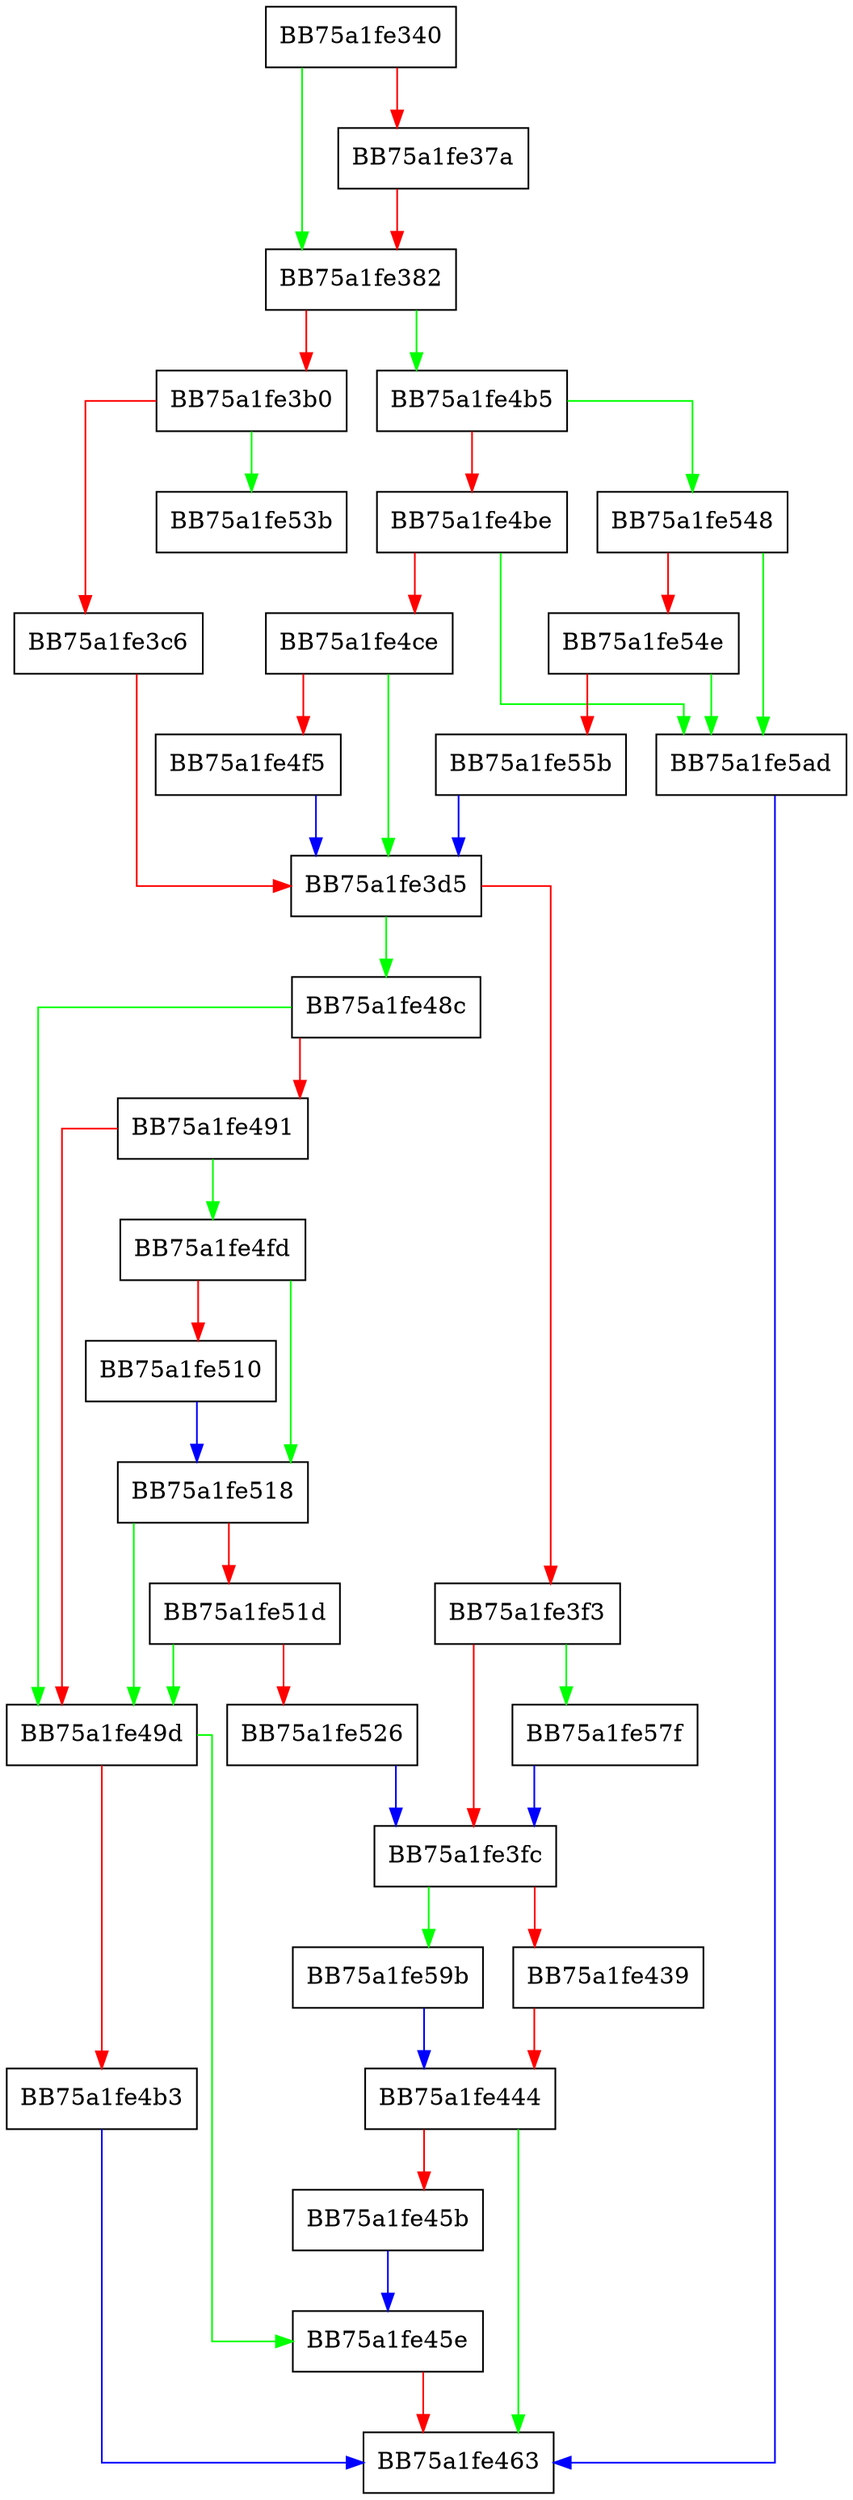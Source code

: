 digraph mp_lua_api_GetParentProcInfo {
  node [shape="box"];
  graph [splines=ortho];
  BB75a1fe340 -> BB75a1fe382 [color="green"];
  BB75a1fe340 -> BB75a1fe37a [color="red"];
  BB75a1fe37a -> BB75a1fe382 [color="red"];
  BB75a1fe382 -> BB75a1fe4b5 [color="green"];
  BB75a1fe382 -> BB75a1fe3b0 [color="red"];
  BB75a1fe3b0 -> BB75a1fe53b [color="green"];
  BB75a1fe3b0 -> BB75a1fe3c6 [color="red"];
  BB75a1fe3c6 -> BB75a1fe3d5 [color="red"];
  BB75a1fe3d5 -> BB75a1fe48c [color="green"];
  BB75a1fe3d5 -> BB75a1fe3f3 [color="red"];
  BB75a1fe3f3 -> BB75a1fe57f [color="green"];
  BB75a1fe3f3 -> BB75a1fe3fc [color="red"];
  BB75a1fe3fc -> BB75a1fe59b [color="green"];
  BB75a1fe3fc -> BB75a1fe439 [color="red"];
  BB75a1fe439 -> BB75a1fe444 [color="red"];
  BB75a1fe444 -> BB75a1fe463 [color="green"];
  BB75a1fe444 -> BB75a1fe45b [color="red"];
  BB75a1fe45b -> BB75a1fe45e [color="blue"];
  BB75a1fe45e -> BB75a1fe463 [color="red"];
  BB75a1fe48c -> BB75a1fe49d [color="green"];
  BB75a1fe48c -> BB75a1fe491 [color="red"];
  BB75a1fe491 -> BB75a1fe4fd [color="green"];
  BB75a1fe491 -> BB75a1fe49d [color="red"];
  BB75a1fe49d -> BB75a1fe45e [color="green"];
  BB75a1fe49d -> BB75a1fe4b3 [color="red"];
  BB75a1fe4b3 -> BB75a1fe463 [color="blue"];
  BB75a1fe4b5 -> BB75a1fe548 [color="green"];
  BB75a1fe4b5 -> BB75a1fe4be [color="red"];
  BB75a1fe4be -> BB75a1fe5ad [color="green"];
  BB75a1fe4be -> BB75a1fe4ce [color="red"];
  BB75a1fe4ce -> BB75a1fe3d5 [color="green"];
  BB75a1fe4ce -> BB75a1fe4f5 [color="red"];
  BB75a1fe4f5 -> BB75a1fe3d5 [color="blue"];
  BB75a1fe4fd -> BB75a1fe518 [color="green"];
  BB75a1fe4fd -> BB75a1fe510 [color="red"];
  BB75a1fe510 -> BB75a1fe518 [color="blue"];
  BB75a1fe518 -> BB75a1fe49d [color="green"];
  BB75a1fe518 -> BB75a1fe51d [color="red"];
  BB75a1fe51d -> BB75a1fe49d [color="green"];
  BB75a1fe51d -> BB75a1fe526 [color="red"];
  BB75a1fe526 -> BB75a1fe3fc [color="blue"];
  BB75a1fe548 -> BB75a1fe5ad [color="green"];
  BB75a1fe548 -> BB75a1fe54e [color="red"];
  BB75a1fe54e -> BB75a1fe5ad [color="green"];
  BB75a1fe54e -> BB75a1fe55b [color="red"];
  BB75a1fe55b -> BB75a1fe3d5 [color="blue"];
  BB75a1fe57f -> BB75a1fe3fc [color="blue"];
  BB75a1fe59b -> BB75a1fe444 [color="blue"];
  BB75a1fe5ad -> BB75a1fe463 [color="blue"];
}